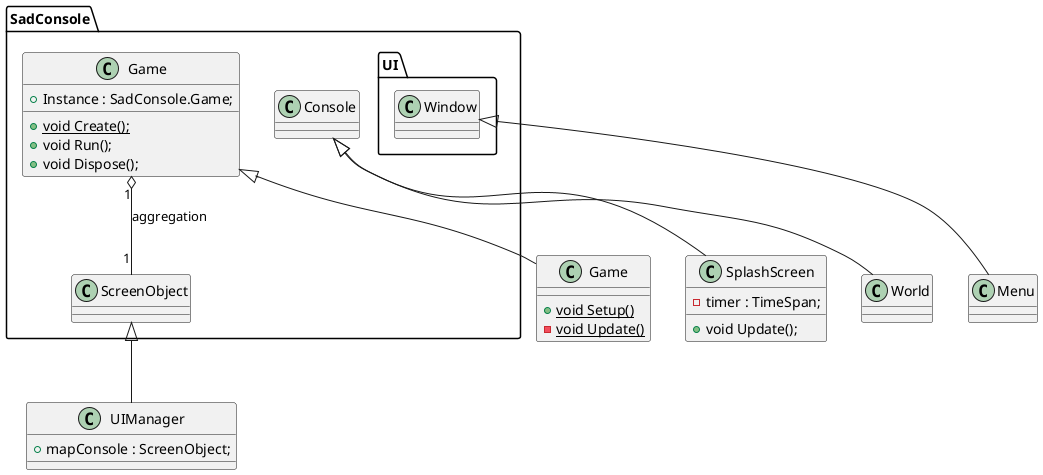 'how to use:
'   CTRL+P -> "> PlantUML preview" 

@startuml test

Class SadConsole.Game{
    + Instance : SadConsole.Game;

    + {static} void Create();
    + void Run();
    + void Dispose();
}

Class SadConsole.ScreenObject{

}

Class SadConsole.UI.Window{

}

Class SadConsole.Console

Class UIManager{
    + mapConsole : ScreenObject;
}

Class SplashScreen{
    - timer : TimeSpan;

    + void Update();
}

Class World{
    
}

Class Menu{

}

Class Game{
    + {static} void Setup()
    - {static} void Update()
}

SadConsole.Game "1" o-- "1" SadConsole.ScreenObject : aggregation
'Game "0-1" o-- "1" SplashScreen
'Game "1" o-- "1" Menu

SadConsole.Game <|-- Game
SadConsole.ScreenObject <|-- UIManager
SadConsole.Console <|-- SplashScreen
SadConsole.Console <|-- World
SadConsole.UI.Window <|-- Menu


@enduml